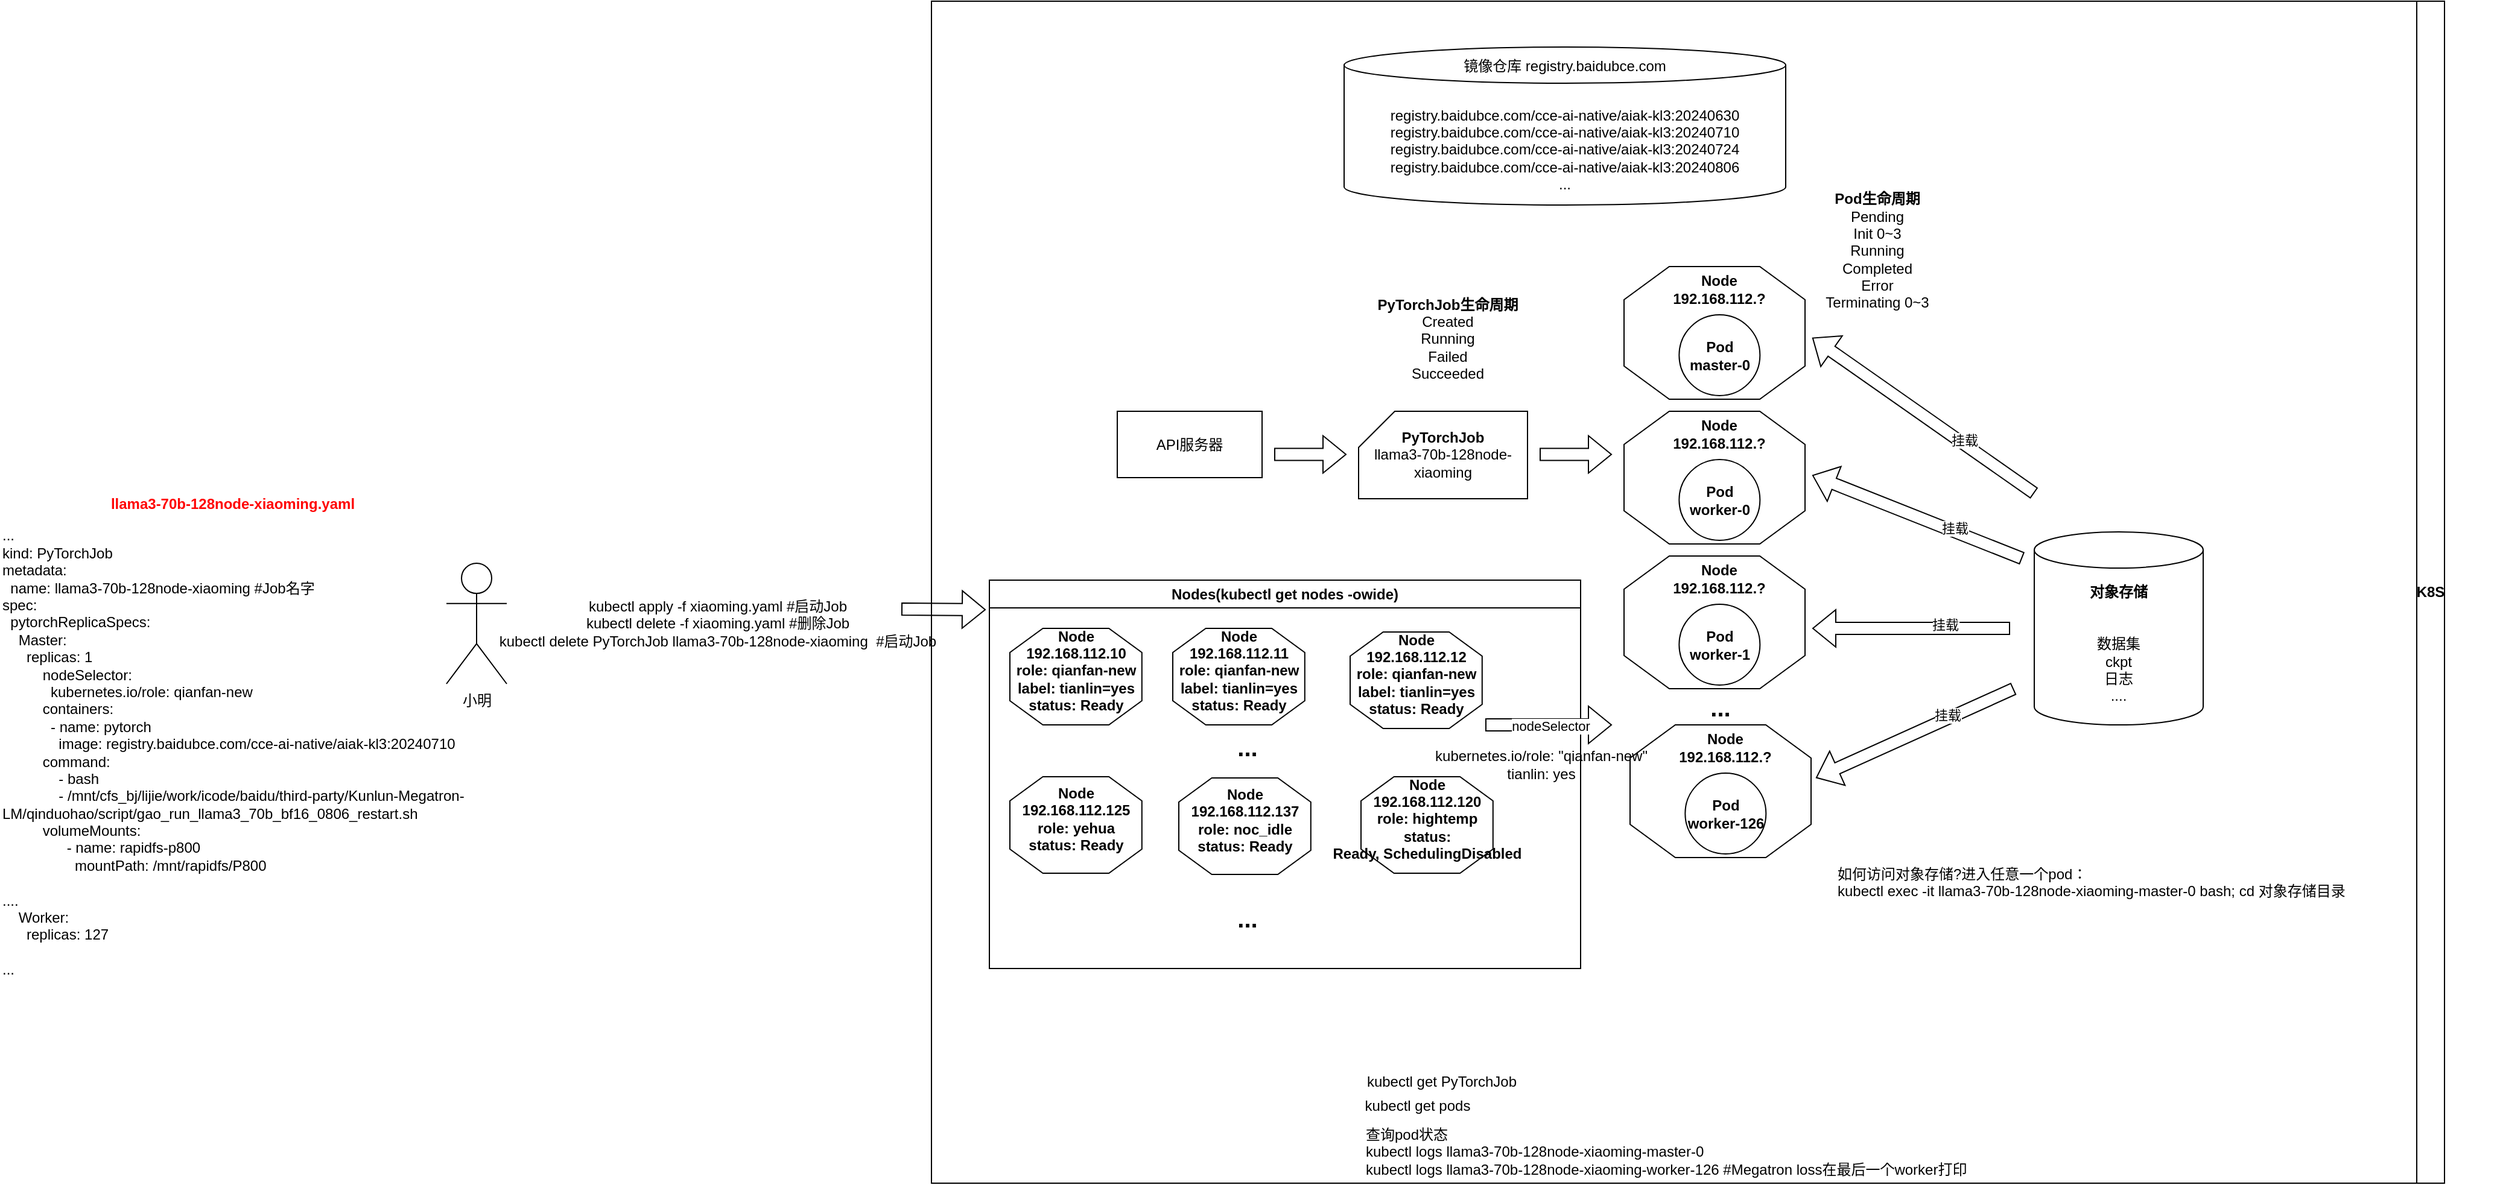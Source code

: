 <mxfile version="24.7.7">
  <diagram name="第 1 页" id="JENwh_ecXETzRXdGQSSy">
    <mxGraphModel dx="2423" dy="1866" grid="0" gridSize="10" guides="1" tooltips="1" connect="1" arrows="1" fold="1" page="1" pageScale="1" pageWidth="827" pageHeight="1169" math="0" shadow="0">
      <root>
        <mxCell id="0" />
        <mxCell id="1" parent="0" />
        <mxCell id="48Nk2eateA9YyvYsNSkh-6" value="&lt;div&gt;...&lt;/div&gt;&lt;div&gt;kind: PyTorchJob&lt;/div&gt;&lt;div&gt;metadata:&lt;br&gt;&lt;/div&gt;&lt;div&gt;&amp;nbsp;&amp;nbsp;name:&amp;nbsp;&lt;span style=&quot;text-align: center; background-color: initial;&quot;&gt;llama3-70b-128node-xiaoming #Job名字&lt;/span&gt;&lt;/div&gt;&lt;div&gt;spec:&lt;/div&gt;&lt;div&gt;&amp;nbsp; pytorchReplicaSpecs:&lt;/div&gt;&lt;div&gt;&amp;nbsp; &amp;nbsp; Master:&lt;/div&gt;&lt;div&gt;&amp;nbsp; &amp;nbsp; &amp;nbsp; replicas: 1&lt;/div&gt;&lt;div&gt;&amp;nbsp; &amp;nbsp; &amp;nbsp;&amp;nbsp;&lt;span style=&quot;background-color: initial;&quot;&gt;&amp;nbsp; &amp;nbsp; nodeSelector:&lt;/span&gt;&lt;/div&gt;&lt;div&gt;&amp;nbsp; &amp;nbsp; &amp;nbsp; &amp;nbsp; &amp;nbsp; &amp;nbsp; kubernetes.io/role: qianfan-new&lt;/div&gt;&lt;div&gt;&amp;nbsp; &amp;nbsp; &amp;nbsp; &amp;nbsp; &amp;nbsp;&amp;nbsp;&lt;span style=&quot;background-color: initial;&quot;&gt;containers:&lt;/span&gt;&lt;/div&gt;&lt;div&gt;&amp;nbsp; &amp;nbsp; &amp;nbsp; &amp;nbsp; &amp;nbsp; &amp;nbsp; - name: pytorch&lt;/div&gt;&lt;div&gt;&amp;nbsp; &amp;nbsp; &amp;nbsp; &amp;nbsp; &amp;nbsp; &amp;nbsp; &amp;nbsp; image: registry.baidubce.com/cce-ai-native/aiak-kl3:20240710&lt;/div&gt;&lt;div&gt;&lt;div&gt;&amp;nbsp; &amp;nbsp; &amp;nbsp; &amp;nbsp; &amp;nbsp; command:&lt;/div&gt;&lt;div&gt;&amp;nbsp; &amp;nbsp; &amp;nbsp; &amp;nbsp; &amp;nbsp; &amp;nbsp; &amp;nbsp; - bash&lt;/div&gt;&lt;div&gt;&amp;nbsp; &amp;nbsp; &amp;nbsp; &amp;nbsp; &amp;nbsp; &amp;nbsp; &amp;nbsp; - /mnt/cfs_bj/lijie/work/icode/baidu/third-party/Kunlun-Megatron-LM/qinduohao/script/gao_run_llama3_70b_bf16_0806_restart.sh&lt;/div&gt;&lt;/div&gt;&lt;div&gt;&lt;div&gt;&amp;nbsp; &amp;nbsp; &amp;nbsp; &amp;nbsp; &amp;nbsp; volumeMounts:&lt;/div&gt;&lt;div&gt;&amp;nbsp; &amp;nbsp; &amp;nbsp; &amp;nbsp; &amp;nbsp; &amp;nbsp; &amp;nbsp; &amp;nbsp; - name: rapidfs-p800&lt;/div&gt;&lt;div&gt;&amp;nbsp; &amp;nbsp; &amp;nbsp; &amp;nbsp; &amp;nbsp; &amp;nbsp; &amp;nbsp; &amp;nbsp; &amp;nbsp; mountPath: /mnt/rapidfs/P800&lt;/div&gt;&lt;/div&gt;&lt;div&gt;&lt;br&gt;&lt;/div&gt;&lt;div&gt;....&lt;/div&gt;&lt;div&gt;&lt;div&gt;&amp;nbsp; &amp;nbsp; Worker:&lt;/div&gt;&lt;div&gt;&amp;nbsp; &amp;nbsp; &amp;nbsp; replicas: 127&lt;/div&gt;&lt;div&gt;&amp;nbsp; &amp;nbsp; &amp;nbsp;&amp;nbsp;&lt;/div&gt;&lt;/div&gt;&lt;div&gt;...&lt;/div&gt;" style="text;html=1;align=left;verticalAlign=middle;whiteSpace=wrap;rounded=0;" parent="1" vertex="1">
          <mxGeometry x="-440" y="22" width="440" height="410" as="geometry" />
        </mxCell>
        <mxCell id="48Nk2eateA9YyvYsNSkh-7" value="llama3-70b-128node-xiaoming.yaml" style="text;html=1;align=center;verticalAlign=middle;whiteSpace=wrap;rounded=0;fontColor=#FF0303;fontStyle=1" parent="1" vertex="1">
          <mxGeometry x="-362" y="6" width="230" height="30" as="geometry" />
        </mxCell>
        <mxCell id="48Nk2eateA9YyvYsNSkh-9" value="kubectl apply -f xiaoming.yaml #启动Job&lt;div&gt;kubectl delete -f xiaoming.yaml #删除Job&lt;/div&gt;&lt;div&gt;kubectl delete PyTorchJob&amp;nbsp;&lt;span style=&quot;background-color: initial;&quot;&gt;llama3-70b-128node-xiaoming&lt;/span&gt;&lt;span style=&quot;background-color: initial;&quot;&gt;&amp;nbsp;&amp;nbsp;#启动Job&lt;/span&gt;&lt;/div&gt;" style="text;html=1;align=center;verticalAlign=middle;whiteSpace=wrap;rounded=0;" parent="1" vertex="1">
          <mxGeometry x="-40" y="110" width="390" height="20" as="geometry" />
        </mxCell>
        <mxCell id="48Nk2eateA9YyvYsNSkh-10" value="K8S" style="swimlane;whiteSpace=wrap;html=1;direction=south;" parent="1" vertex="1">
          <mxGeometry x="332" y="-396" width="1254" height="980" as="geometry" />
        </mxCell>
        <mxCell id="48Nk2eateA9YyvYsNSkh-80" value="如何访问对象存储?进入任意一个pod：&#xa;kubectl exec -it llama3-70b-128node-xiaoming-master-0 bash; cd 对象存储目录" style="text;whiteSpace=wrap;" parent="48Nk2eateA9YyvYsNSkh-10" vertex="1">
          <mxGeometry x="749" y="710" width="550" height="30" as="geometry" />
        </mxCell>
        <mxCell id="48Nk2eateA9YyvYsNSkh-48" value="" style="group" parent="48Nk2eateA9YyvYsNSkh-10" vertex="1" connectable="0">
          <mxGeometry x="574" y="220" width="150" height="110" as="geometry" />
        </mxCell>
        <mxCell id="48Nk2eateA9YyvYsNSkh-49" value="" style="verticalLabelPosition=bottom;verticalAlign=top;html=1;shape=mxgraph.basic.polygon;polyCoords=[[0.25,0],[0.75,0],[1,0.25],[1,0.75],[0.75,1],[0.25,1],[0,0.75],[0,0.25]];polyline=0;" parent="48Nk2eateA9YyvYsNSkh-48" vertex="1">
          <mxGeometry width="150" height="110.0" as="geometry" />
        </mxCell>
        <mxCell id="48Nk2eateA9YyvYsNSkh-50" value="Node&lt;div&gt;192.168.112.?&lt;/div&gt;&lt;div&gt;&lt;br&gt;&lt;/div&gt;&lt;div&gt;&lt;br&gt;&lt;/div&gt;&lt;div&gt;&lt;br&gt;&lt;/div&gt;&lt;div&gt;&lt;br&gt;&lt;/div&gt;&lt;div&gt;&lt;br&gt;&lt;/div&gt;" style="text;html=1;align=center;verticalAlign=middle;whiteSpace=wrap;rounded=0;fontStyle=1" parent="48Nk2eateA9YyvYsNSkh-48" vertex="1">
          <mxGeometry x="25" y="22" width="108.333" height="66" as="geometry" />
        </mxCell>
        <mxCell id="48Nk2eateA9YyvYsNSkh-15" value="&lt;b&gt;Pod&lt;/b&gt;&lt;div&gt;&lt;b&gt;master-0&lt;/b&gt;&lt;/div&gt;" style="ellipse;whiteSpace=wrap;html=1;aspect=fixed;" parent="48Nk2eateA9YyvYsNSkh-48" vertex="1">
          <mxGeometry x="45.67" y="40" width="67" height="67" as="geometry" />
        </mxCell>
        <mxCell id="48Nk2eateA9YyvYsNSkh-12" value="API服务器" style="rounded=0;whiteSpace=wrap;html=1;" parent="48Nk2eateA9YyvYsNSkh-10" vertex="1">
          <mxGeometry x="154" y="340" width="120" height="55" as="geometry" />
        </mxCell>
        <mxCell id="48Nk2eateA9YyvYsNSkh-13" value="&lt;b&gt;PyTorchJob&lt;/b&gt;&lt;div&gt;llama3-70b-128node-xiaoming&lt;br&gt;&lt;/div&gt;" style="shape=card;whiteSpace=wrap;html=1;" parent="48Nk2eateA9YyvYsNSkh-10" vertex="1">
          <mxGeometry x="354" y="340" width="140" height="72.5" as="geometry" />
        </mxCell>
        <mxCell id="48Nk2eateA9YyvYsNSkh-23" value="..." style="text;html=1;align=center;verticalAlign=middle;whiteSpace=wrap;rounded=0;fontSize=20;fontStyle=1" parent="48Nk2eateA9YyvYsNSkh-10" vertex="1">
          <mxGeometry x="624" y="570" width="60" height="30" as="geometry" />
        </mxCell>
        <mxCell id="48Nk2eateA9YyvYsNSkh-38" value="Nodes(kubectl get nodes -owide)" style="swimlane;whiteSpace=wrap;html=1;" parent="48Nk2eateA9YyvYsNSkh-10" vertex="1">
          <mxGeometry x="48" y="480" width="490" height="322" as="geometry" />
        </mxCell>
        <mxCell id="LwYmsq861Xcj32AT4gmF-25" value="" style="group" vertex="1" connectable="0" parent="48Nk2eateA9YyvYsNSkh-38">
          <mxGeometry x="17" y="40" width="182" height="80" as="geometry" />
        </mxCell>
        <mxCell id="LwYmsq861Xcj32AT4gmF-26" value="" style="verticalLabelPosition=bottom;verticalAlign=top;html=1;shape=mxgraph.basic.polygon;polyCoords=[[0.25,0],[0.75,0],[1,0.25],[1,0.75],[0.75,1],[0.25,1],[0,0.75],[0,0.25]];polyline=0;" vertex="1" parent="LwYmsq861Xcj32AT4gmF-25">
          <mxGeometry width="109.399" height="80" as="geometry" />
        </mxCell>
        <mxCell id="LwYmsq861Xcj32AT4gmF-27" value="Node&lt;div&gt;192.168.112.10&lt;/div&gt;&lt;div&gt;role: qianfan-new&lt;/div&gt;&lt;div&gt;label: tianlin=yes&lt;br&gt;&lt;/div&gt;&lt;div&gt;status: Ready&lt;/div&gt;" style="text;html=1;align=center;verticalAlign=middle;whiteSpace=wrap;rounded=0;fontStyle=1" vertex="1" parent="LwYmsq861Xcj32AT4gmF-25">
          <mxGeometry x="-24.406" y="16" width="158.211" height="37.47" as="geometry" />
        </mxCell>
        <mxCell id="LwYmsq861Xcj32AT4gmF-39" value="" style="group" vertex="1" connectable="0" parent="48Nk2eateA9YyvYsNSkh-38">
          <mxGeometry x="299" y="43" width="182" height="80" as="geometry" />
        </mxCell>
        <mxCell id="LwYmsq861Xcj32AT4gmF-40" value="" style="verticalLabelPosition=bottom;verticalAlign=top;html=1;shape=mxgraph.basic.polygon;polyCoords=[[0.25,0],[0.75,0],[1,0.25],[1,0.75],[0.75,1],[0.25,1],[0,0.75],[0,0.25]];polyline=0;" vertex="1" parent="LwYmsq861Xcj32AT4gmF-39">
          <mxGeometry width="109.399" height="80" as="geometry" />
        </mxCell>
        <mxCell id="LwYmsq861Xcj32AT4gmF-41" value="Node&lt;div&gt;192.168.112.12&lt;/div&gt;&lt;div&gt;role: qianfan-new&lt;/div&gt;&lt;div&gt;label: tianlin=yes&lt;br&gt;&lt;/div&gt;&lt;div&gt;status: Ready&lt;/div&gt;" style="text;html=1;align=center;verticalAlign=middle;whiteSpace=wrap;rounded=0;fontStyle=1" vertex="1" parent="LwYmsq861Xcj32AT4gmF-39">
          <mxGeometry x="-24.406" y="16" width="158.211" height="37.47" as="geometry" />
        </mxCell>
        <mxCell id="LwYmsq861Xcj32AT4gmF-42" value="" style="group" vertex="1" connectable="0" parent="48Nk2eateA9YyvYsNSkh-38">
          <mxGeometry x="17" y="163" width="182" height="80" as="geometry" />
        </mxCell>
        <mxCell id="LwYmsq861Xcj32AT4gmF-43" value="" style="verticalLabelPosition=bottom;verticalAlign=top;html=1;shape=mxgraph.basic.polygon;polyCoords=[[0.25,0],[0.75,0],[1,0.25],[1,0.75],[0.75,1],[0.25,1],[0,0.75],[0,0.25]];polyline=0;" vertex="1" parent="LwYmsq861Xcj32AT4gmF-42">
          <mxGeometry width="109.399" height="80" as="geometry" />
        </mxCell>
        <mxCell id="LwYmsq861Xcj32AT4gmF-44" value="Node&lt;div&gt;192.168.112.125&lt;/div&gt;&lt;div&gt;role: yehua&lt;/div&gt;&lt;div&gt;status: Ready&lt;/div&gt;" style="text;html=1;align=center;verticalAlign=middle;whiteSpace=wrap;rounded=0;fontStyle=1" vertex="1" parent="LwYmsq861Xcj32AT4gmF-42">
          <mxGeometry x="-24.406" y="16" width="158.211" height="37.47" as="geometry" />
        </mxCell>
        <mxCell id="LwYmsq861Xcj32AT4gmF-45" value="" style="group" vertex="1" connectable="0" parent="48Nk2eateA9YyvYsNSkh-38">
          <mxGeometry x="157" y="164" width="182" height="80" as="geometry" />
        </mxCell>
        <mxCell id="LwYmsq861Xcj32AT4gmF-46" value="" style="verticalLabelPosition=bottom;verticalAlign=top;html=1;shape=mxgraph.basic.polygon;polyCoords=[[0.25,0],[0.75,0],[1,0.25],[1,0.75],[0.75,1],[0.25,1],[0,0.75],[0,0.25]];polyline=0;" vertex="1" parent="LwYmsq861Xcj32AT4gmF-45">
          <mxGeometry width="109.399" height="80" as="geometry" />
        </mxCell>
        <mxCell id="LwYmsq861Xcj32AT4gmF-47" value="Node&lt;div&gt;192.168.112.137&lt;/div&gt;&lt;div&gt;role: noc_idle&lt;/div&gt;&lt;div&gt;status: Ready&lt;/div&gt;" style="text;html=1;align=center;verticalAlign=middle;whiteSpace=wrap;rounded=0;fontStyle=1" vertex="1" parent="LwYmsq861Xcj32AT4gmF-45">
          <mxGeometry x="-24.406" y="16" width="158.211" height="37.47" as="geometry" />
        </mxCell>
        <mxCell id="LwYmsq861Xcj32AT4gmF-48" value="" style="group" vertex="1" connectable="0" parent="48Nk2eateA9YyvYsNSkh-38">
          <mxGeometry x="308" y="163" width="182" height="80" as="geometry" />
        </mxCell>
        <mxCell id="LwYmsq861Xcj32AT4gmF-49" value="" style="verticalLabelPosition=bottom;verticalAlign=top;html=1;shape=mxgraph.basic.polygon;polyCoords=[[0.25,0],[0.75,0],[1,0.25],[1,0.75],[0.75,1],[0.25,1],[0,0.75],[0,0.25]];polyline=0;" vertex="1" parent="LwYmsq861Xcj32AT4gmF-48">
          <mxGeometry width="109.399" height="80" as="geometry" />
        </mxCell>
        <mxCell id="LwYmsq861Xcj32AT4gmF-50" value="Node&lt;div&gt;192.168.112.120&lt;/div&gt;&lt;div&gt;role:&amp;nbsp;hightemp&lt;/div&gt;&lt;div&gt;status: Ready,&amp;nbsp;SchedulingDisabled&lt;/div&gt;" style="text;html=1;align=center;verticalAlign=middle;whiteSpace=wrap;rounded=0;fontStyle=1" vertex="1" parent="LwYmsq861Xcj32AT4gmF-48">
          <mxGeometry x="-24.406" y="16" width="158.211" height="37.47" as="geometry" />
        </mxCell>
        <mxCell id="48Nk2eateA9YyvYsNSkh-35" value="..." style="text;html=1;align=center;verticalAlign=middle;whiteSpace=wrap;rounded=0;fontSize=20;fontStyle=1" parent="48Nk2eateA9YyvYsNSkh-38" vertex="1">
          <mxGeometry x="184" y="123" width="60" height="30" as="geometry" />
        </mxCell>
        <mxCell id="LwYmsq861Xcj32AT4gmF-51" value="..." style="text;html=1;align=center;verticalAlign=middle;whiteSpace=wrap;rounded=0;fontSize=20;fontStyle=1" vertex="1" parent="48Nk2eateA9YyvYsNSkh-38">
          <mxGeometry x="184" y="265" width="60" height="30" as="geometry" />
        </mxCell>
        <mxCell id="48Nk2eateA9YyvYsNSkh-39" value="" style="shape=flexArrow;endArrow=classic;html=1;rounded=0;" parent="48Nk2eateA9YyvYsNSkh-10" edge="1">
          <mxGeometry width="50" height="50" relative="1" as="geometry">
            <mxPoint x="459" y="600" as="sourcePoint" />
            <mxPoint x="564" y="600" as="targetPoint" />
          </mxGeometry>
        </mxCell>
        <mxCell id="48Nk2eateA9YyvYsNSkh-40" value="nodeSelector" style="edgeLabel;html=1;align=center;verticalAlign=middle;resizable=0;points=[];" parent="48Nk2eateA9YyvYsNSkh-39" vertex="1" connectable="0">
          <mxGeometry x="0.015" y="-1" relative="1" as="geometry">
            <mxPoint as="offset" />
          </mxGeometry>
        </mxCell>
        <mxCell id="48Nk2eateA9YyvYsNSkh-52" value="" style="group" parent="48Nk2eateA9YyvYsNSkh-10" vertex="1" connectable="0">
          <mxGeometry x="574" y="340" width="150" height="110" as="geometry" />
        </mxCell>
        <mxCell id="48Nk2eateA9YyvYsNSkh-53" value="" style="verticalLabelPosition=bottom;verticalAlign=top;html=1;shape=mxgraph.basic.polygon;polyCoords=[[0.25,0],[0.75,0],[1,0.25],[1,0.75],[0.75,1],[0.25,1],[0,0.75],[0,0.25]];polyline=0;" parent="48Nk2eateA9YyvYsNSkh-52" vertex="1">
          <mxGeometry width="150" height="110.0" as="geometry" />
        </mxCell>
        <mxCell id="48Nk2eateA9YyvYsNSkh-54" value="Node&lt;div&gt;192.168.112.?&lt;/div&gt;&lt;div&gt;&lt;br&gt;&lt;/div&gt;&lt;div&gt;&lt;br&gt;&lt;/div&gt;&lt;div&gt;&lt;br&gt;&lt;/div&gt;&lt;div&gt;&lt;br&gt;&lt;/div&gt;&lt;div&gt;&lt;br&gt;&lt;/div&gt;" style="text;html=1;align=center;verticalAlign=middle;whiteSpace=wrap;rounded=0;fontStyle=1" parent="48Nk2eateA9YyvYsNSkh-52" vertex="1">
          <mxGeometry x="25" y="22" width="108.333" height="66" as="geometry" />
        </mxCell>
        <mxCell id="48Nk2eateA9YyvYsNSkh-55" value="&lt;b&gt;Pod&lt;/b&gt;&lt;div&gt;&lt;b&gt;worker-0&lt;/b&gt;&lt;/div&gt;" style="ellipse;whiteSpace=wrap;html=1;aspect=fixed;" parent="48Nk2eateA9YyvYsNSkh-52" vertex="1">
          <mxGeometry x="45.67" y="40" width="67" height="67" as="geometry" />
        </mxCell>
        <mxCell id="48Nk2eateA9YyvYsNSkh-56" value="" style="group" parent="48Nk2eateA9YyvYsNSkh-10" vertex="1" connectable="0">
          <mxGeometry x="574" y="460" width="150" height="110" as="geometry" />
        </mxCell>
        <mxCell id="48Nk2eateA9YyvYsNSkh-57" value="" style="verticalLabelPosition=bottom;verticalAlign=top;html=1;shape=mxgraph.basic.polygon;polyCoords=[[0.25,0],[0.75,0],[1,0.25],[1,0.75],[0.75,1],[0.25,1],[0,0.75],[0,0.25]];polyline=0;" parent="48Nk2eateA9YyvYsNSkh-56" vertex="1">
          <mxGeometry width="150" height="110.0" as="geometry" />
        </mxCell>
        <mxCell id="48Nk2eateA9YyvYsNSkh-58" value="Node&lt;div&gt;192.168.112.?&lt;/div&gt;&lt;div&gt;&lt;br&gt;&lt;/div&gt;&lt;div&gt;&lt;br&gt;&lt;/div&gt;&lt;div&gt;&lt;br&gt;&lt;/div&gt;&lt;div&gt;&lt;br&gt;&lt;/div&gt;&lt;div&gt;&lt;br&gt;&lt;/div&gt;" style="text;html=1;align=center;verticalAlign=middle;whiteSpace=wrap;rounded=0;fontStyle=1" parent="48Nk2eateA9YyvYsNSkh-56" vertex="1">
          <mxGeometry x="25" y="22" width="108.333" height="66" as="geometry" />
        </mxCell>
        <mxCell id="48Nk2eateA9YyvYsNSkh-59" value="&lt;b&gt;Pod&lt;/b&gt;&lt;div&gt;&lt;b&gt;worker-1&lt;/b&gt;&lt;/div&gt;" style="ellipse;whiteSpace=wrap;html=1;aspect=fixed;" parent="48Nk2eateA9YyvYsNSkh-56" vertex="1">
          <mxGeometry x="45.67" y="40" width="67" height="67" as="geometry" />
        </mxCell>
        <mxCell id="48Nk2eateA9YyvYsNSkh-60" value="" style="group" parent="48Nk2eateA9YyvYsNSkh-10" vertex="1" connectable="0">
          <mxGeometry x="579" y="600" width="150" height="110" as="geometry" />
        </mxCell>
        <mxCell id="48Nk2eateA9YyvYsNSkh-61" value="" style="verticalLabelPosition=bottom;verticalAlign=top;html=1;shape=mxgraph.basic.polygon;polyCoords=[[0.25,0],[0.75,0],[1,0.25],[1,0.75],[0.75,1],[0.25,1],[0,0.75],[0,0.25]];polyline=0;" parent="48Nk2eateA9YyvYsNSkh-60" vertex="1">
          <mxGeometry width="150" height="110.0" as="geometry" />
        </mxCell>
        <mxCell id="48Nk2eateA9YyvYsNSkh-62" value="Node&lt;div&gt;192.168.112.?&lt;/div&gt;&lt;div&gt;&lt;br&gt;&lt;/div&gt;&lt;div&gt;&lt;br&gt;&lt;/div&gt;&lt;div&gt;&lt;br&gt;&lt;/div&gt;&lt;div&gt;&lt;br&gt;&lt;/div&gt;&lt;div&gt;&lt;br&gt;&lt;/div&gt;" style="text;html=1;align=center;verticalAlign=middle;whiteSpace=wrap;rounded=0;fontStyle=1" parent="48Nk2eateA9YyvYsNSkh-60" vertex="1">
          <mxGeometry x="25" y="22" width="108.333" height="66" as="geometry" />
        </mxCell>
        <mxCell id="48Nk2eateA9YyvYsNSkh-63" value="&lt;b&gt;Pod&lt;/b&gt;&lt;div&gt;&lt;b&gt;worker-126&lt;/b&gt;&lt;/div&gt;" style="ellipse;whiteSpace=wrap;html=1;aspect=fixed;" parent="48Nk2eateA9YyvYsNSkh-60" vertex="1">
          <mxGeometry x="45.67" y="40" width="67" height="67" as="geometry" />
        </mxCell>
        <mxCell id="48Nk2eateA9YyvYsNSkh-65" value="&lt;b&gt;对象存储&lt;/b&gt;&lt;div&gt;&lt;br&gt;&lt;/div&gt;&lt;div&gt;&lt;br&gt;&lt;div&gt;数据集&lt;/div&gt;&lt;div&gt;ckpt&lt;/div&gt;&lt;div&gt;日志&lt;/div&gt;&lt;div&gt;....&lt;/div&gt;&lt;/div&gt;" style="shape=cylinder3;whiteSpace=wrap;html=1;boundedLbl=1;backgroundOutline=1;size=15;" parent="48Nk2eateA9YyvYsNSkh-10" vertex="1">
          <mxGeometry x="914" y="440" width="140" height="160" as="geometry" />
        </mxCell>
        <mxCell id="48Nk2eateA9YyvYsNSkh-66" value="" style="shape=flexArrow;endArrow=classic;html=1;rounded=0;" parent="48Nk2eateA9YyvYsNSkh-10" edge="1">
          <mxGeometry width="50" height="50" relative="1" as="geometry">
            <mxPoint x="894" y="520" as="sourcePoint" />
            <mxPoint x="730" y="520" as="targetPoint" />
          </mxGeometry>
        </mxCell>
        <mxCell id="48Nk2eateA9YyvYsNSkh-67" value="挂载" style="edgeLabel;html=1;align=center;verticalAlign=middle;resizable=0;points=[];" parent="48Nk2eateA9YyvYsNSkh-66" vertex="1" connectable="0">
          <mxGeometry x="-0.344" y="-3" relative="1" as="geometry">
            <mxPoint as="offset" />
          </mxGeometry>
        </mxCell>
        <mxCell id="48Nk2eateA9YyvYsNSkh-68" value="&lt;b&gt;Pod生命周期&lt;/b&gt;&lt;div&gt;&lt;div&gt;Pending&lt;/div&gt;&lt;div&gt;&lt;div&gt;Init 0~3&lt;/div&gt;&lt;div&gt;&lt;span style=&quot;background-color: initial;&quot;&gt;Running&lt;/span&gt;&lt;br&gt;&lt;/div&gt;&lt;div&gt;Completed&lt;/div&gt;&lt;div&gt;Error&lt;/div&gt;&lt;div&gt;Terminating 0~3&lt;/div&gt;&lt;/div&gt;&lt;/div&gt;" style="text;html=1;align=center;verticalAlign=middle;whiteSpace=wrap;rounded=0;" parent="48Nk2eateA9YyvYsNSkh-10" vertex="1">
          <mxGeometry x="709" y="157" width="150" height="100" as="geometry" />
        </mxCell>
        <mxCell id="48Nk2eateA9YyvYsNSkh-69" value="&lt;b&gt;PyTorchJob生命周期&lt;/b&gt;&lt;div&gt;&lt;div&gt;Created&lt;/div&gt;&lt;div&gt;Running&lt;/div&gt;&lt;div&gt;Failed&lt;/div&gt;&lt;div&gt;Succeeded&lt;/div&gt;&lt;/div&gt;" style="text;html=1;align=center;verticalAlign=middle;whiteSpace=wrap;rounded=0;" parent="48Nk2eateA9YyvYsNSkh-10" vertex="1">
          <mxGeometry x="364" y="230" width="128" height="100" as="geometry" />
        </mxCell>
        <mxCell id="48Nk2eateA9YyvYsNSkh-89" value="" style="shape=flexArrow;endArrow=classic;html=1;rounded=0;" parent="48Nk2eateA9YyvYsNSkh-10" edge="1">
          <mxGeometry width="50" height="50" relative="1" as="geometry">
            <mxPoint x="284" y="375.75" as="sourcePoint" />
            <mxPoint x="344" y="375.75" as="targetPoint" />
          </mxGeometry>
        </mxCell>
        <mxCell id="48Nk2eateA9YyvYsNSkh-91" value="" style="shape=flexArrow;endArrow=classic;html=1;rounded=0;" parent="48Nk2eateA9YyvYsNSkh-10" edge="1">
          <mxGeometry width="50" height="50" relative="1" as="geometry">
            <mxPoint x="504" y="375.75" as="sourcePoint" />
            <mxPoint x="564" y="375.75" as="targetPoint" />
          </mxGeometry>
        </mxCell>
        <mxCell id="48Nk2eateA9YyvYsNSkh-87" value="" style="shape=flexArrow;endArrow=classic;html=1;rounded=0;" parent="48Nk2eateA9YyvYsNSkh-10" edge="1">
          <mxGeometry width="50" height="50" relative="1" as="geometry">
            <mxPoint x="-25" y="504" as="sourcePoint" />
            <mxPoint x="45" y="504.5" as="targetPoint" />
          </mxGeometry>
        </mxCell>
        <mxCell id="LwYmsq861Xcj32AT4gmF-4" value="" style="group" vertex="1" connectable="0" parent="48Nk2eateA9YyvYsNSkh-10">
          <mxGeometry x="334" y="38" width="382" height="188" as="geometry" />
        </mxCell>
        <mxCell id="LwYmsq861Xcj32AT4gmF-2" value="" style="shape=cylinder3;whiteSpace=wrap;html=1;boundedLbl=1;backgroundOutline=1;size=15;" vertex="1" parent="LwYmsq861Xcj32AT4gmF-4">
          <mxGeometry x="8" width="366" height="131" as="geometry" />
        </mxCell>
        <mxCell id="LwYmsq861Xcj32AT4gmF-1" value="镜像仓库&amp;nbsp;registry.baidubce.com" style="text;html=1;align=center;verticalAlign=middle;whiteSpace=wrap;rounded=0;" vertex="1" parent="LwYmsq861Xcj32AT4gmF-4">
          <mxGeometry x="89" width="204" height="31" as="geometry" />
        </mxCell>
        <mxCell id="LwYmsq861Xcj32AT4gmF-3" value="&lt;div&gt;registry.baidubce.com/cce-ai-native/aiak-kl3:20240630&lt;br&gt;&lt;/div&gt;registry.baidubce.com/cce-ai-native/aiak-kl3:20240710&lt;div&gt;registry.baidubce.com/cce-ai-native/aiak-kl3:20240724&lt;br&gt;&lt;/div&gt;&lt;div&gt;registry.baidubce.com/cce-ai-native/aiak-kl3:20240806&lt;br&gt;&lt;/div&gt;&lt;div&gt;...&lt;/div&gt;" style="text;html=1;align=center;verticalAlign=middle;whiteSpace=wrap;rounded=0;" vertex="1" parent="LwYmsq861Xcj32AT4gmF-4">
          <mxGeometry y="25" width="382" height="120" as="geometry" />
        </mxCell>
        <mxCell id="LwYmsq861Xcj32AT4gmF-5" value="" style="shape=flexArrow;endArrow=classic;html=1;rounded=0;" edge="1" parent="48Nk2eateA9YyvYsNSkh-10">
          <mxGeometry width="50" height="50" relative="1" as="geometry">
            <mxPoint x="904" y="462" as="sourcePoint" />
            <mxPoint x="730" y="393" as="targetPoint" />
          </mxGeometry>
        </mxCell>
        <mxCell id="LwYmsq861Xcj32AT4gmF-6" value="挂载" style="edgeLabel;html=1;align=center;verticalAlign=middle;resizable=0;points=[];" vertex="1" connectable="0" parent="LwYmsq861Xcj32AT4gmF-5">
          <mxGeometry x="-0.344" y="-3" relative="1" as="geometry">
            <mxPoint as="offset" />
          </mxGeometry>
        </mxCell>
        <mxCell id="LwYmsq861Xcj32AT4gmF-7" value="" style="shape=flexArrow;endArrow=classic;html=1;rounded=0;" edge="1" parent="48Nk2eateA9YyvYsNSkh-10">
          <mxGeometry width="50" height="50" relative="1" as="geometry">
            <mxPoint x="914" y="408" as="sourcePoint" />
            <mxPoint x="730" y="279" as="targetPoint" />
          </mxGeometry>
        </mxCell>
        <mxCell id="LwYmsq861Xcj32AT4gmF-8" value="挂载" style="edgeLabel;html=1;align=center;verticalAlign=middle;resizable=0;points=[];" vertex="1" connectable="0" parent="LwYmsq861Xcj32AT4gmF-7">
          <mxGeometry x="-0.344" y="-3" relative="1" as="geometry">
            <mxPoint as="offset" />
          </mxGeometry>
        </mxCell>
        <mxCell id="LwYmsq861Xcj32AT4gmF-9" value="" style="shape=flexArrow;endArrow=classic;html=1;rounded=0;" edge="1" parent="48Nk2eateA9YyvYsNSkh-10">
          <mxGeometry width="50" height="50" relative="1" as="geometry">
            <mxPoint x="897" y="570" as="sourcePoint" />
            <mxPoint x="733" y="644" as="targetPoint" />
          </mxGeometry>
        </mxCell>
        <mxCell id="LwYmsq861Xcj32AT4gmF-10" value="挂载" style="edgeLabel;html=1;align=center;verticalAlign=middle;resizable=0;points=[];" vertex="1" connectable="0" parent="LwYmsq861Xcj32AT4gmF-9">
          <mxGeometry x="-0.344" y="-3" relative="1" as="geometry">
            <mxPoint as="offset" />
          </mxGeometry>
        </mxCell>
        <mxCell id="LwYmsq861Xcj32AT4gmF-53" value="kubernetes.io/role: &quot;qianfan-new&quot;&lt;div&gt;tianlin: yes&lt;/div&gt;" style="text;html=1;align=center;verticalAlign=middle;whiteSpace=wrap;rounded=0;" vertex="1" parent="48Nk2eateA9YyvYsNSkh-10">
          <mxGeometry x="412" y="621" width="187" height="23" as="geometry" />
        </mxCell>
        <mxCell id="48Nk2eateA9YyvYsNSkh-70" value="小明" style="shape=umlActor;verticalLabelPosition=bottom;verticalAlign=top;html=1;outlineConnect=0;" parent="1" vertex="1">
          <mxGeometry x="-70" y="70" width="50" height="100" as="geometry" />
        </mxCell>
        <mxCell id="48Nk2eateA9YyvYsNSkh-78" value="查询pod状态&#xa;kubectl logs llama3-70b-128node-xiaoming-master-0&#xa;kubectl logs llama3-70b-128node-xiaoming-worker-126 #Megatron loss在最后一个worker打印" style="text;whiteSpace=wrap;" parent="1" vertex="1">
          <mxGeometry x="690" y="530" width="550" height="40" as="geometry" />
        </mxCell>
        <mxCell id="48Nk2eateA9YyvYsNSkh-83" value="&lt;div&gt;kubectl get PyTorchJob&lt;/div&gt;" style="text;html=1;align=center;verticalAlign=middle;whiteSpace=wrap;rounded=0;" parent="1" vertex="1">
          <mxGeometry x="600" y="490" width="310" height="20" as="geometry" />
        </mxCell>
        <mxCell id="48Nk2eateA9YyvYsNSkh-85" value="&lt;div&gt;&lt;span style=&quot;background-color: initial;&quot;&gt;kubectl get pods&lt;/span&gt;&lt;br&gt;&lt;/div&gt;" style="text;html=1;align=center;verticalAlign=middle;whiteSpace=wrap;rounded=0;" parent="1" vertex="1">
          <mxGeometry x="580" y="510" width="310" height="20" as="geometry" />
        </mxCell>
        <mxCell id="LwYmsq861Xcj32AT4gmF-36" value="" style="group" vertex="1" connectable="0" parent="1">
          <mxGeometry x="532" y="124" width="182" height="80" as="geometry" />
        </mxCell>
        <mxCell id="LwYmsq861Xcj32AT4gmF-37" value="" style="verticalLabelPosition=bottom;verticalAlign=top;html=1;shape=mxgraph.basic.polygon;polyCoords=[[0.25,0],[0.75,0],[1,0.25],[1,0.75],[0.75,1],[0.25,1],[0,0.75],[0,0.25]];polyline=0;" vertex="1" parent="LwYmsq861Xcj32AT4gmF-36">
          <mxGeometry width="109.399" height="80" as="geometry" />
        </mxCell>
        <mxCell id="LwYmsq861Xcj32AT4gmF-38" value="Node&lt;div&gt;192.168.112.11&lt;/div&gt;&lt;div&gt;role: qianfan-new&lt;/div&gt;&lt;div&gt;label: tianlin=yes&lt;/div&gt;&lt;div&gt;status: Ready&lt;/div&gt;" style="text;html=1;align=center;verticalAlign=middle;whiteSpace=wrap;rounded=0;fontStyle=1" vertex="1" parent="LwYmsq861Xcj32AT4gmF-36">
          <mxGeometry x="-24.406" y="16" width="158.211" height="37.47" as="geometry" />
        </mxCell>
      </root>
    </mxGraphModel>
  </diagram>
</mxfile>
